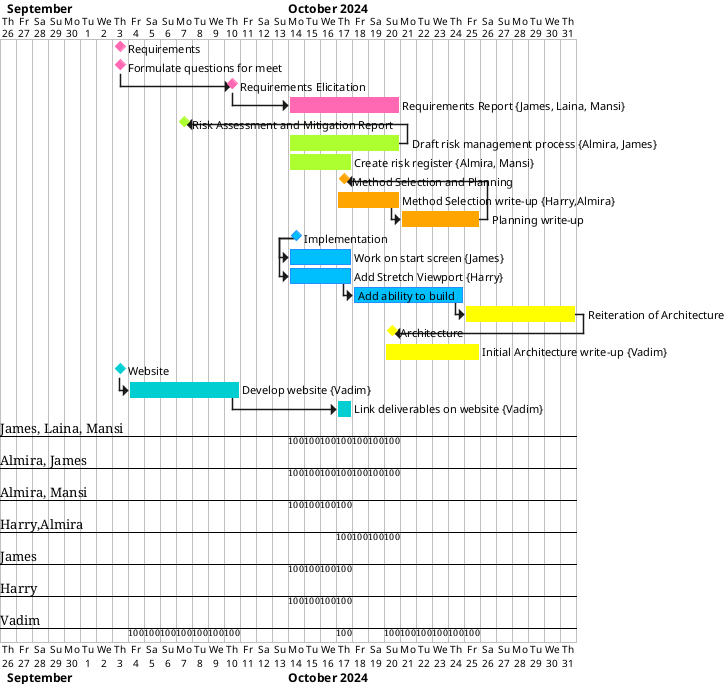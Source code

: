 @startgantt
Project starts 2024-09-26

[Requirements] as [RE] happens on 2024-10-03 and is colored in hotpink
[Formulate questions for meet] happens on 2024-10-03 and is colored in hotpink
then [Requirements Elicitation] happens 2024-10-10 and is colored in hotpink
then [Requirements Report] on {James, Laina, Mansi} starts 2024-10-14 and is colored in hotpink
[Requirements Report] ends on 2024-10-20
[RE] ends on 2024-10-20

[Risk Assessment and Mitigation Report] as [RI] happens at 2024-10-07 and is colored in greenyellow
[Draft risk management process] on {Almira, James} starts on 2024-10-14 and ends at 2024-10-20 and is colored in greenyellow
[Create risk register] on {Almira, Mansi} starts at 2024-10-14 and ends at 2024-10-17 and is colored in greenyellow
[RI] ends at [Draft risk management process]'s end

[Method Selection and Planning] as [P] happens at 2024-10-17 and is colored in orange
[Method Selection write-up] on {Harry,Almira} starts at 2024-10-17 and ends at 2024-10-20 and is colored in orange
then [Planning write-up] lasts 5 days and is colored in orange
[P] ends at [Planning write-up]'s end

[Implementation] as [I] happens at 2024-10-14 and is colored in deepskyblue/dodgerblue
[Work on start screen] on {James} starts at [I]'s start and ends at 2024-10-17 and is colored in deepskyblue/dodgerblue
[Add Stretch Viewport] on {Harry} starts at [I]'s start and ends at 2024-10-17 and  is colored in deepskyblue/dodgerblue
then [Add ability to build] lasts 7 days and is colored in deepskyblue/dodgerblue
then [Reiteration of Architecture] lasts 7 days and is colored in yellow

[Architecture] as [A] happens on 2024-10-20 and is colored in yellow
[Initial Architecture write-up] on {Vadim} starts 2024-10-20 and ends 2024-10-25 and is colored in yellow
[A] ends at [Reiteration of Architecture]'s end

[Website] as [W] happens at 2024-10-03 and is colored in darkturquoise
then [Develop website] on {Vadim} starts on 2024-10-03 and ends on 2024-10-10 and is colored in darkturquoise
then [Link deliverables on website] on {Vadim} starts on 2024-10-17 and is colored in darkturquoise


@endgantt

